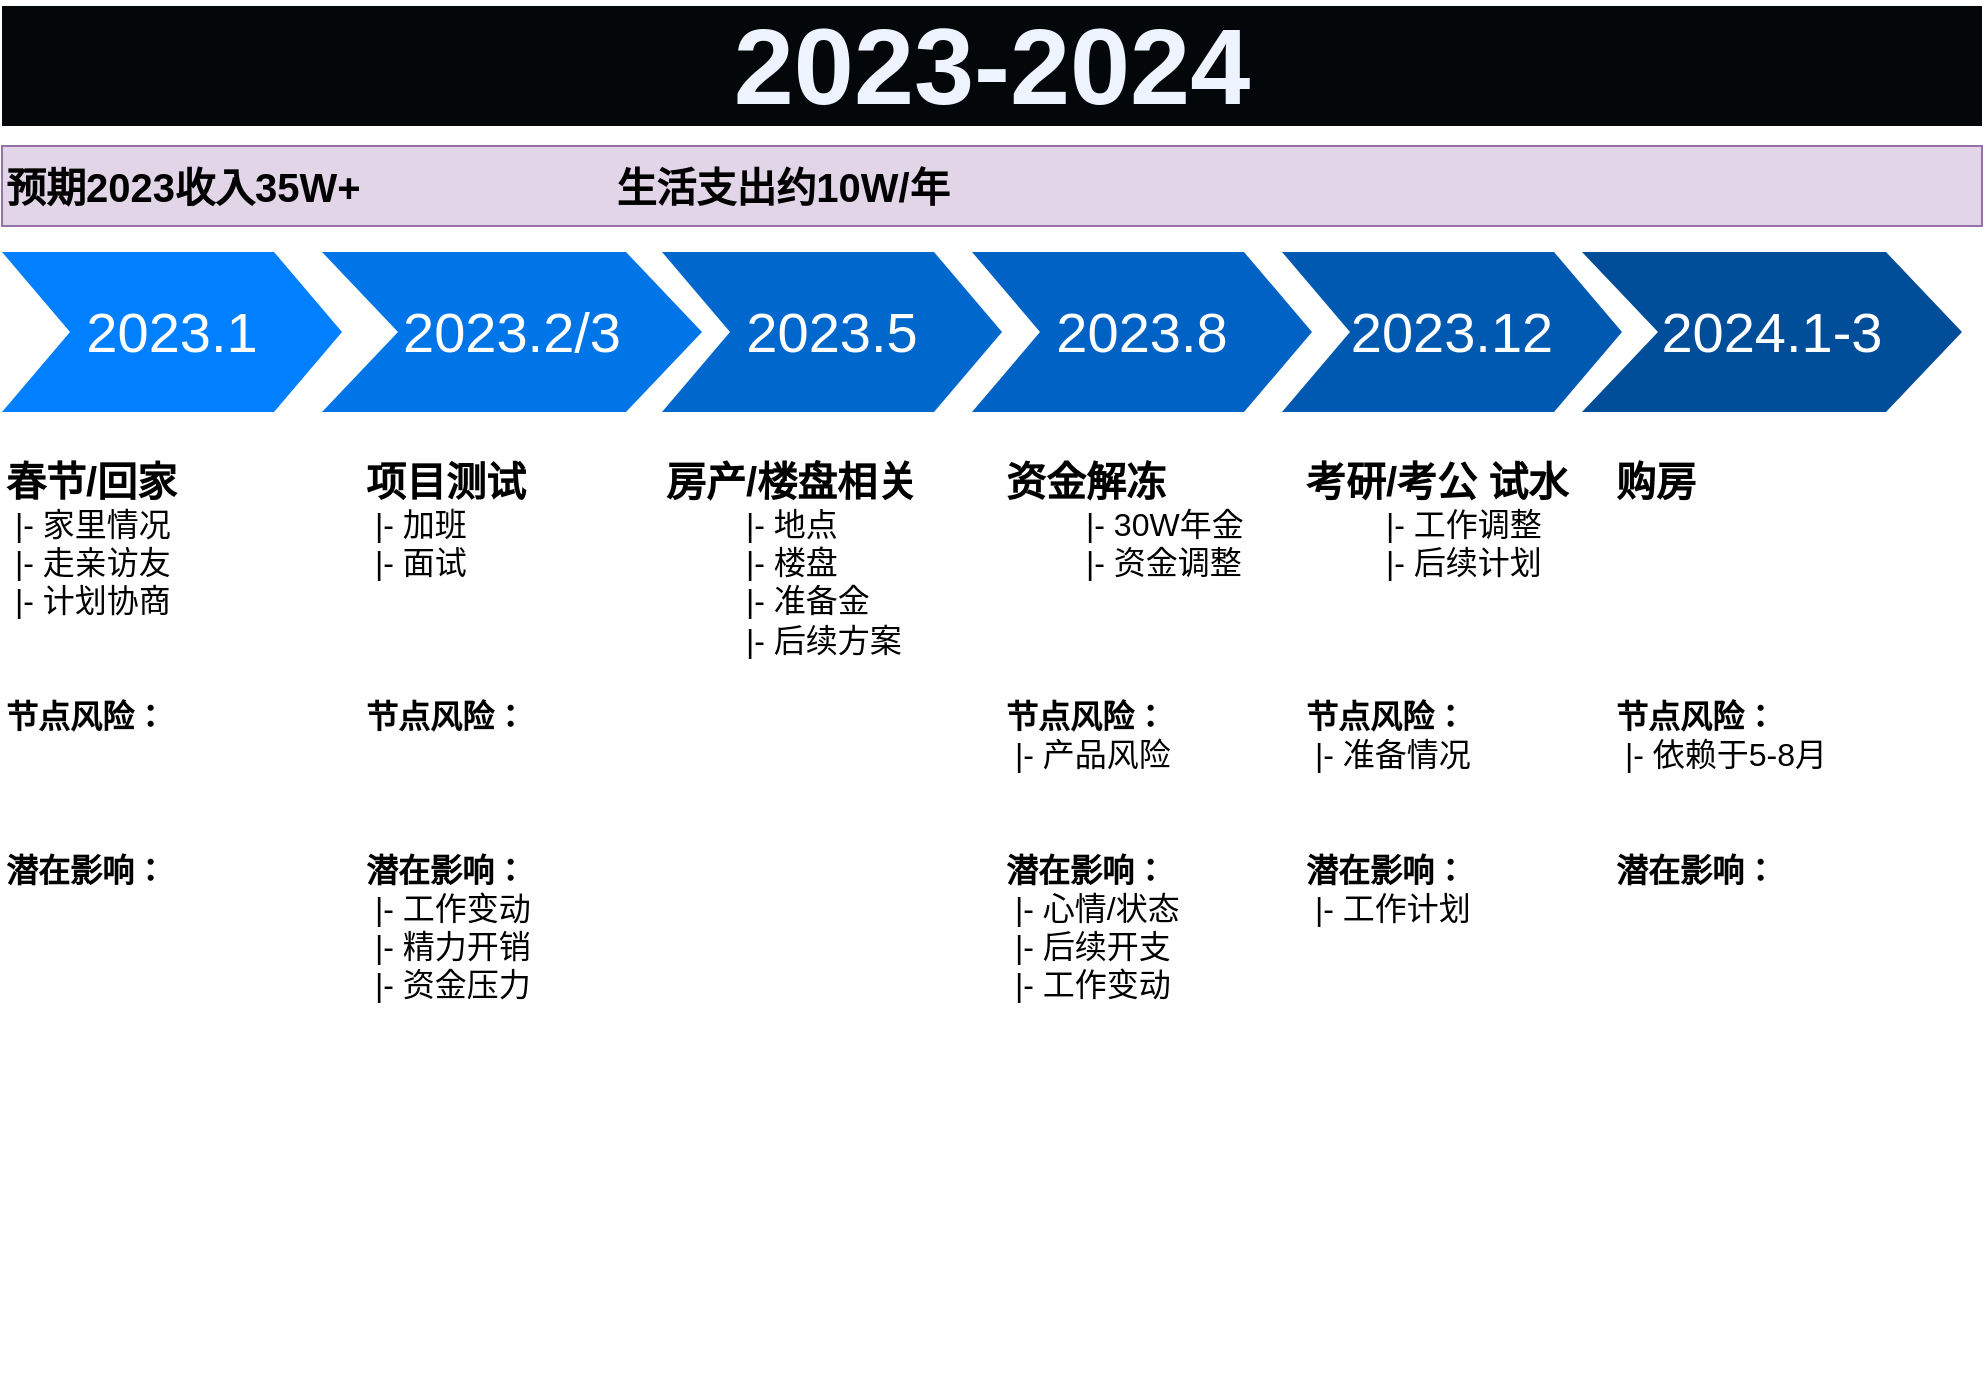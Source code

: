 <mxfile version="20.6.0" type="github">
  <diagram name="短期计划" id="d9b1e647-80fa-b4a2-5024-87a742678bcc">
    <mxGraphModel dx="1174" dy="645" grid="1" gridSize="10" guides="1" tooltips="1" connect="1" arrows="1" fold="1" page="1" pageScale="1" pageWidth="1100" pageHeight="850" background="none" math="0" shadow="0">
      <root>
        <mxCell id="0" />
        <mxCell id="1" parent="0" />
        <mxCell id="57fe6abec08f04cb-1" value="2023.1" style="shape=step;whiteSpace=wrap;html=1;fontSize=28;fillColor=#0080FF;fontColor=#FFFFFF;strokeColor=none;" parent="1" vertex="1">
          <mxGeometry x="50" y="233" width="170" height="80" as="geometry" />
        </mxCell>
        <mxCell id="57fe6abec08f04cb-2" value="2023.2/3" style="shape=step;whiteSpace=wrap;html=1;fontSize=28;fillColor=#0075E8;fontColor=#FFFFFF;strokeColor=none;" parent="1" vertex="1">
          <mxGeometry x="210" y="233" width="190" height="80" as="geometry" />
        </mxCell>
        <mxCell id="57fe6abec08f04cb-3" value="2023.5" style="shape=step;whiteSpace=wrap;html=1;fontSize=28;fillColor=#0067CC;fontColor=#FFFFFF;strokeColor=none;" parent="1" vertex="1">
          <mxGeometry x="380" y="233" width="170" height="80" as="geometry" />
        </mxCell>
        <mxCell id="57fe6abec08f04cb-4" value="2023.8" style="shape=step;whiteSpace=wrap;html=1;fontSize=28;fillColor=#0062C4;fontColor=#FFFFFF;strokeColor=none;" parent="1" vertex="1">
          <mxGeometry x="535" y="233" width="170" height="80" as="geometry" />
        </mxCell>
        <mxCell id="57fe6abec08f04cb-5" value="2023.12" style="shape=step;whiteSpace=wrap;html=1;fontSize=28;fillColor=#0059B0;fontColor=#FFFFFF;strokeColor=none;" parent="1" vertex="1">
          <mxGeometry x="690" y="233" width="170" height="80" as="geometry" />
        </mxCell>
        <mxCell id="57fe6abec08f04cb-6" value="2024.1-3" style="shape=step;whiteSpace=wrap;html=1;fontSize=28;fillColor=#004D99;fontColor=#FFFFFF;strokeColor=none;" parent="1" vertex="1">
          <mxGeometry x="840" y="233" width="190" height="80" as="geometry" />
        </mxCell>
        <mxCell id="57fe6abec08f04cb-7" value="2023-2024" style="text;html=1;strokeColor=none;fillColor=#04070A;align=center;verticalAlign=middle;whiteSpace=wrap;fontSize=54;fontStyle=1;fontColor=#EDF4FF;" parent="1" vertex="1">
          <mxGeometry x="50" y="110" width="990" height="60" as="geometry" />
        </mxCell>
        <mxCell id="57fe6abec08f04cb-9" value="&lt;font style=&quot;font-size: 16px;&quot;&gt;&lt;span style=&quot;font-weight: bold; font-size: 20px;&quot;&gt;项目测试&lt;br&gt;&lt;/span&gt;&lt;font style=&quot;font-weight: bold; font-size: 16px;&quot;&gt;&lt;span style=&quot;&quot;&gt;	&lt;/span&gt;&lt;span style=&quot;font-weight: 400;&quot;&gt;&lt;span style=&quot;white-space: pre;&quot;&gt;	&lt;/span&gt;|- 加班&lt;/span&gt;&lt;br style=&quot;font-size: 12px; font-weight: 400;&quot;&gt;&lt;span style=&quot;font-weight: 400;&quot;&gt;	&lt;/span&gt;&lt;span style=&quot;font-weight: 400;&quot;&gt;&lt;span style=&quot;white-space: pre;&quot;&gt;	&lt;/span&gt;|- 面试&lt;/span&gt;&lt;span style=&quot;font-weight: 400;&quot;&gt;&lt;br&gt;&lt;/span&gt;&lt;br&gt;&lt;br&gt;&lt;br&gt;节点风险：&lt;br&gt;&lt;/font&gt;&lt;br&gt;&lt;br&gt;&lt;font style=&quot;font-weight: bold; font-size: 16px;&quot;&gt;&lt;br&gt;潜在影响：&lt;br&gt;&lt;/font&gt;&lt;span style=&quot;white-space: pre;&quot;&gt;	&lt;/span&gt;|- 工作变动&lt;br&gt;&lt;span style=&quot;white-space: pre;&quot;&gt;	&lt;/span&gt;|- 精力开销&lt;br&gt;&lt;span style=&quot;white-space: pre;&quot;&gt;	&lt;/span&gt;|- 资金压力&lt;br&gt;&lt;/font&gt;&lt;font style=&quot;font-size: 16px;&quot;&gt;&lt;span style=&quot;white-space: pre;&quot;&gt;	&lt;/span&gt;&lt;br&gt;&lt;/font&gt;" style="text;spacingTop=-5;fillColor=#ffffff;whiteSpace=wrap;html=1;align=left;fontSize=12;fontFamily=Helvetica;fillColor=none;strokeColor=none;" parent="1" vertex="1">
          <mxGeometry x="230" y="334" width="140" height="470" as="geometry" />
        </mxCell>
        <mxCell id="57fe6abec08f04cb-10" value="&lt;b&gt;&lt;font style=&quot;font-size: 20px;&quot;&gt;房产/楼盘相关&lt;br&gt;&lt;/font&gt;&lt;/b&gt;&lt;blockquote style=&quot;margin: 0 0 0 40px; border: none; padding: 0px;&quot;&gt;&lt;span style=&quot;font-size: 16px;&quot;&gt;|- 地点&lt;/span&gt;&lt;br&gt;&lt;/blockquote&gt;&lt;blockquote style=&quot;margin: 0 0 0 40px; border: none; padding: 0px;&quot;&gt;&lt;span style=&quot;font-size: 16px;&quot;&gt;|- 楼盘&lt;/span&gt;&lt;/blockquote&gt;&lt;blockquote style=&quot;margin: 0 0 0 40px; border: none; padding: 0px;&quot;&gt;&lt;span style=&quot;font-size: 16px;&quot;&gt;|- 准备金&lt;/span&gt;&lt;/blockquote&gt;&lt;blockquote style=&quot;margin: 0 0 0 40px; border: none; padding: 0px;&quot;&gt;&lt;span style=&quot;font-size: 16px;&quot;&gt;|- 后续方案&lt;/span&gt;&lt;/blockquote&gt;" style="text;spacingTop=-5;fillColor=#ffffff;whiteSpace=wrap;html=1;align=left;fontSize=12;fontFamily=Helvetica;fillColor=none;strokeColor=none;" parent="1" vertex="1">
          <mxGeometry x="380" y="334" width="140" height="470" as="geometry" />
        </mxCell>
        <mxCell id="57fe6abec08f04cb-12" value="&lt;b style=&quot;font-size: 20px;&quot;&gt;考研/考公 试水&lt;/b&gt;&lt;br&gt;&lt;blockquote style=&quot;margin: 0px 0px 0px 40px; border: none; padding: 0px;&quot;&gt;&lt;span style=&quot;font-size: 16px;&quot;&gt;|- 工作调整&lt;/span&gt;&lt;br&gt;&lt;/blockquote&gt;&lt;blockquote style=&quot;margin: 0px 0px 0px 40px; border: none; padding: 0px;&quot;&gt;&lt;span style=&quot;font-size: 16px;&quot;&gt;|- 后续计划&lt;/span&gt;&lt;/blockquote&gt;&lt;font style=&quot;font-size: 16px;&quot;&gt;&lt;br&gt;&lt;b&gt;&lt;br&gt;&lt;br&gt;节点风险：&lt;br&gt;&lt;/b&gt;&lt;/font&gt;&lt;font style=&quot;font-size: 16px;&quot;&gt;&lt;span style=&quot;&quot;&gt;	&lt;/span&gt;&lt;span style=&quot;white-space: pre;&quot;&gt;	&lt;/span&gt;|- 准备情况&lt;br&gt;&lt;br&gt;&lt;br&gt;&lt;b&gt;潜在影响：&lt;br&gt;&lt;/b&gt;&lt;span style=&quot;white-space: pre;&quot;&gt;	&lt;/span&gt;|- 工作计划&lt;br&gt;&lt;/font&gt;" style="text;spacingTop=-5;fillColor=#ffffff;whiteSpace=wrap;html=1;align=left;fontSize=12;fontFamily=Helvetica;fillColor=none;strokeColor=none;" parent="1" vertex="1">
          <mxGeometry x="700" y="334" width="140" height="470" as="geometry" />
        </mxCell>
        <mxCell id="57fe6abec08f04cb-13" value="&lt;font style=&quot;font-size: 16px;&quot;&gt;&lt;b style=&quot;font-size: 20px;&quot;&gt;购房&lt;br&gt;&lt;/b&gt;&lt;blockquote style=&quot;margin: 0px 0px 0px 40px; border: none; padding: 0px;&quot;&gt;&lt;br&gt;&lt;/blockquote&gt;&lt;blockquote style=&quot;margin: 0px 0px 0px 40px; border: none; padding: 0px;&quot;&gt;&lt;span style=&quot;font-size: 16px;&quot;&gt;&lt;br&gt;&lt;/span&gt;&lt;/blockquote&gt;&lt;font style=&quot;font-size: 16px;&quot;&gt;&lt;br&gt;&lt;br&gt;&lt;br&gt;&lt;b&gt;节点风险：&lt;/b&gt;&lt;br&gt;&lt;span style=&quot;&quot;&gt;	&lt;/span&gt;&lt;span style=&quot;white-space: pre;&quot;&gt;	&lt;/span&gt;|-&amp;nbsp;&lt;/font&gt;依赖于5-8月&lt;br&gt;&lt;br&gt;&lt;br&gt;&lt;b&gt;潜在影响：&lt;/b&gt;&lt;br&gt;&lt;/font&gt;" style="text;spacingTop=-5;fillColor=#ffffff;whiteSpace=wrap;html=1;align=left;fontSize=12;fontFamily=Helvetica;fillColor=none;strokeColor=none;" parent="1" vertex="1">
          <mxGeometry x="855" y="334" width="140" height="470" as="geometry" />
        </mxCell>
        <mxCell id="mh83t6KGhlJCsGPIR6HT-12" value="&lt;b&gt;预期2023收入35W+&lt;span style=&quot;white-space: pre;&quot;&gt;	&lt;span style=&quot;white-space: pre;&quot;&gt;	&lt;/span&gt;&lt;span style=&quot;white-space: pre;&quot;&gt;	&lt;/span&gt;&lt;span style=&quot;white-space: pre;&quot;&gt;	&lt;/span&gt;&lt;span style=&quot;white-space: pre;&quot;&gt;	&lt;/span&gt;&lt;span style=&quot;white-space: pre;&quot;&gt;	&lt;/span&gt;&lt;span style=&quot;white-space: pre;&quot;&gt;	&lt;/span&gt;&lt;span style=&quot;white-space: pre;&quot;&gt;	&lt;/span&gt;&lt;span style=&quot;white-space: pre;&quot;&gt;	&lt;/span&gt;&lt;span style=&quot;white-space: pre;&quot;&gt;	&lt;/span&gt;&lt;span style=&quot;white-space: pre;&quot;&gt;	&lt;/span&gt;&lt;span style=&quot;white-space: pre;&quot;&gt;	&lt;span style=&quot;white-space: pre;&quot;&gt;	&lt;/span&gt; &lt;/span&gt; &lt;/span&gt;&amp;nbsp; &amp;nbsp; &amp;nbsp; &amp;nbsp; 生活支出约10W/年&lt;/b&gt;" style="rounded=0;whiteSpace=wrap;html=1;fontSize=20;fillColor=#e1d5e7;strokeColor=#9673a6;align=left;" vertex="1" parent="1">
          <mxGeometry x="50" y="180" width="990" height="40" as="geometry" />
        </mxCell>
        <mxCell id="mh83t6KGhlJCsGPIR6HT-25" value="&lt;font style=&quot;font-weight: bold;&quot;&gt;&lt;span style=&quot;font-size: 20px;&quot;&gt;春节/回家&lt;br&gt;&lt;/span&gt;&lt;font style=&quot;font-size: 16px;&quot;&gt;&lt;span style=&quot;&quot;&gt;	&lt;/span&gt;&lt;span style=&quot;font-weight: 400;&quot;&gt;&lt;span style=&quot;white-space: pre;&quot;&gt;	&lt;/span&gt;|- 家里情况&lt;br&gt;&lt;/span&gt;&lt;span style=&quot;font-weight: 400;&quot;&gt;&lt;span style=&quot;white-space: pre;&quot;&gt;	&lt;/span&gt;|- 走亲访友&lt;br&gt;&lt;span style=&quot;white-space: pre;&quot;&gt;	&lt;/span&gt;|- 计划协商&lt;br&gt;&lt;/span&gt;&lt;br&gt;&lt;br&gt;节点风险：&lt;/font&gt;&lt;br&gt;&lt;/font&gt;&lt;font style=&quot;font-size: 16px;&quot;&gt;&lt;br&gt;&lt;br&gt;&lt;br&gt;&lt;b&gt;潜在影响：&lt;/b&gt;&lt;br&gt;&lt;/font&gt;" style="text;spacingTop=-5;fillColor=#ffffff;whiteSpace=wrap;html=1;align=left;fontSize=12;fontFamily=Helvetica;fillColor=none;strokeColor=none;" vertex="1" parent="1">
          <mxGeometry x="50" y="334" width="140" height="470" as="geometry" />
        </mxCell>
        <mxCell id="mh83t6KGhlJCsGPIR6HT-26" value="&lt;font style=&quot;font-size: 16px;&quot;&gt;&lt;b style=&quot;font-size: 20px;&quot;&gt;资金解冻&lt;/b&gt;&lt;span style=&quot;font-weight: bold; font-size: 20px;&quot;&gt;&lt;br&gt;&lt;/span&gt;&lt;/font&gt;&lt;blockquote style=&quot;margin: 0 0 0 40px; border: none; padding: 0px;&quot;&gt;&lt;font style=&quot;font-size: 16px;&quot;&gt;&lt;font style=&quot;font-weight: bold; font-size: 16px;&quot;&gt;&lt;span style=&quot;font-weight: 400;&quot;&gt;|- 30W年金&lt;br&gt;&lt;/span&gt;&lt;/font&gt;&lt;/font&gt;&lt;font style=&quot;font-size: 16px;&quot;&gt;&lt;font style=&quot;font-weight: bold; font-size: 16px;&quot;&gt;&lt;span style=&quot;font-weight: 400;&quot;&gt;|- 资金调整&lt;/span&gt;&lt;/font&gt;&lt;/font&gt;&lt;/blockquote&gt;&lt;font style=&quot;font-size: 16px;&quot;&gt;&lt;font style=&quot;font-size: 16px;&quot;&gt;&lt;br&gt;&lt;br&gt;&lt;br&gt;&lt;b&gt;节点风险：&lt;/b&gt;&lt;br&gt;&lt;span style=&quot;white-space: pre;&quot;&gt;	&lt;/span&gt;|- 产品风险&lt;br&gt;&lt;/font&gt;&lt;br&gt;&lt;br&gt;&lt;font style=&quot;font-weight: bold; font-size: 16px;&quot;&gt;潜在影响：&lt;br&gt;&lt;/font&gt;&lt;span style=&quot;&quot;&gt;	&lt;/span&gt;&lt;span style=&quot;white-space: pre;&quot;&gt;	&lt;/span&gt;|- 心情/状态&lt;br&gt;&lt;span style=&quot;white-space: pre;&quot;&gt;	&lt;/span&gt;|- 后续开支&lt;br&gt;&lt;span style=&quot;white-space: pre;&quot;&gt;	&lt;/span&gt;|- 工作变动&lt;br&gt;&lt;/font&gt;&lt;font style=&quot;font-size: 16px;&quot;&gt;&lt;span style=&quot;&quot;&gt;	&lt;/span&gt;&lt;br&gt;&lt;/font&gt;" style="text;spacingTop=-5;fillColor=#ffffff;whiteSpace=wrap;html=1;align=left;fontSize=12;fontFamily=Helvetica;fillColor=none;strokeColor=none;" vertex="1" parent="1">
          <mxGeometry x="550" y="334" width="140" height="470" as="geometry" />
        </mxCell>
      </root>
    </mxGraphModel>
  </diagram>
</mxfile>
